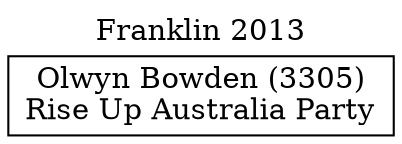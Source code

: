 // House preference flow
digraph "Olwyn Bowden (3305)_Franklin_2013" {
	graph [label="Franklin 2013" labelloc=t mclimit=10]
	node [shape=box]
	"Olwyn Bowden (3305)" [label="Olwyn Bowden (3305)
Rise Up Australia Party"]
}
